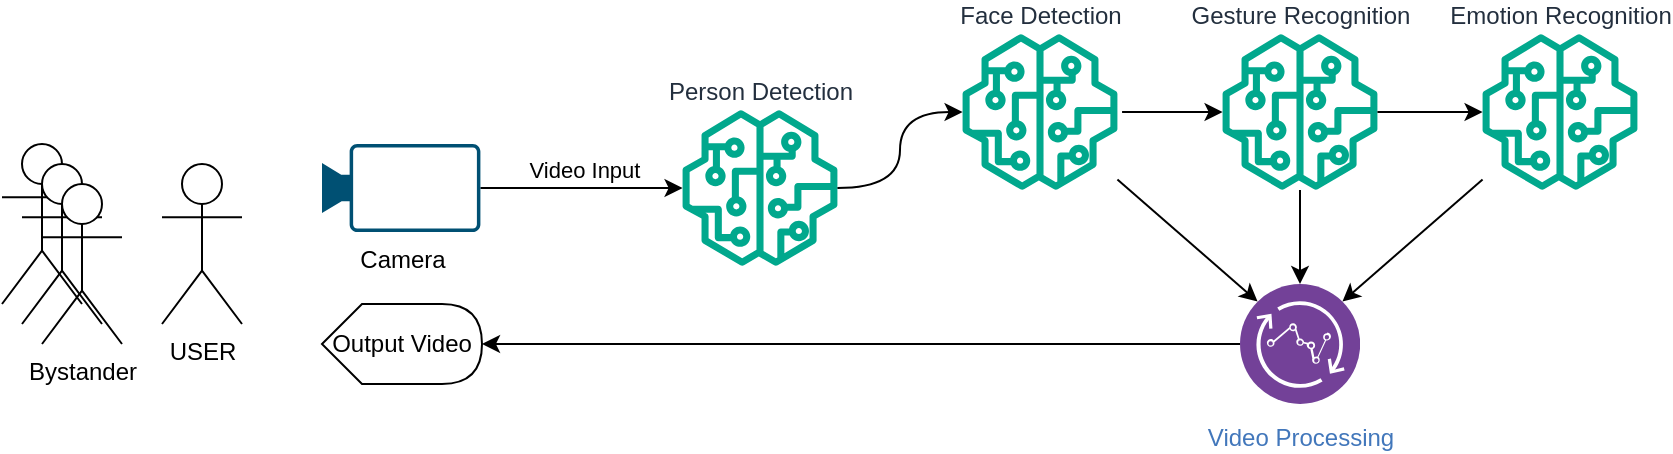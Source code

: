 <mxfile version="22.1.16" type="device">
  <diagram name="Page-1" id="jpyjMWJpWtdxexlT1Z2H">
    <mxGraphModel dx="1382" dy="772" grid="1" gridSize="10" guides="1" tooltips="1" connect="1" arrows="1" fold="1" page="1" pageScale="1" pageWidth="1169" pageHeight="827" background="#ffffff" math="0" shadow="0">
      <root>
        <mxCell id="0" />
        <mxCell id="1" parent="0" />
        <mxCell id="71919IxyQ9wZZlyOsHlX-1" value="USER" style="shape=umlActor;verticalLabelPosition=bottom;verticalAlign=top;html=1;outlineConnect=0;" parent="1" vertex="1">
          <mxGeometry x="130" y="370" width="40" height="80" as="geometry" />
        </mxCell>
        <mxCell id="71919IxyQ9wZZlyOsHlX-8" style="edgeStyle=orthogonalEdgeStyle;rounded=0;orthogonalLoop=1;jettySize=auto;html=1;exitX=1;exitY=0.5;exitDx=0;exitDy=0;exitPerimeter=0;" parent="1" source="71919IxyQ9wZZlyOsHlX-3" target="y0oSjJ7tGJb9W4wplJDx-1" edge="1">
          <mxGeometry relative="1" as="geometry">
            <mxPoint x="436.6" y="382.4" as="targetPoint" />
          </mxGeometry>
        </mxCell>
        <mxCell id="71919IxyQ9wZZlyOsHlX-9" value="Video Input" style="edgeLabel;html=1;align=center;verticalAlign=middle;resizable=0;points=[];" parent="71919IxyQ9wZZlyOsHlX-8" vertex="1" connectable="0">
          <mxGeometry x="0.218" relative="1" as="geometry">
            <mxPoint x="-10" y="-9" as="offset" />
          </mxGeometry>
        </mxCell>
        <mxCell id="71919IxyQ9wZZlyOsHlX-3" value="Camera" style="points=[[0,0.5,0],[0.19,0.02,0],[0.59,0,0],[0.985,0.02,0],[1,0.5,0],[0.985,0.98,0],[0.59,1,0],[0.19,0.98,0]];verticalLabelPosition=bottom;sketch=0;html=1;verticalAlign=top;aspect=fixed;align=center;pointerEvents=1;shape=mxgraph.cisco19.camera;fillColor=#005073;strokeColor=none;" parent="1" vertex="1">
          <mxGeometry x="210" y="360" width="79.2" height="44" as="geometry" />
        </mxCell>
        <mxCell id="71919IxyQ9wZZlyOsHlX-4" value="Face Detection" style="sketch=0;outlineConnect=0;fontColor=#232F3E;gradientColor=none;fillColor=#01A88D;strokeColor=none;dashed=0;verticalLabelPosition=top;verticalAlign=bottom;align=center;html=1;fontSize=12;fontStyle=0;aspect=fixed;pointerEvents=1;shape=mxgraph.aws4.sagemaker_model;labelPosition=center;" parent="1" vertex="1">
          <mxGeometry x="530" y="305" width="78" height="78" as="geometry" />
        </mxCell>
        <mxCell id="71919IxyQ9wZZlyOsHlX-5" value="Gesture Recognition" style="sketch=0;outlineConnect=0;fontColor=#232F3E;gradientColor=none;fillColor=#01A88D;strokeColor=none;dashed=0;verticalLabelPosition=top;verticalAlign=bottom;align=center;html=1;fontSize=12;fontStyle=0;aspect=fixed;pointerEvents=1;shape=mxgraph.aws4.sagemaker_model;labelPosition=center;" parent="1" vertex="1">
          <mxGeometry x="660" y="305.0" width="78" height="78" as="geometry" />
        </mxCell>
        <mxCell id="71919IxyQ9wZZlyOsHlX-15" value="Emotion Recognition" style="sketch=0;outlineConnect=0;fontColor=#232F3E;gradientColor=none;fillColor=#01A88D;strokeColor=none;dashed=0;verticalLabelPosition=top;verticalAlign=bottom;align=center;html=1;fontSize=12;fontStyle=0;aspect=fixed;pointerEvents=1;shape=mxgraph.aws4.sagemaker_model;labelPosition=center;" parent="1" vertex="1">
          <mxGeometry x="790" y="305" width="78" height="78" as="geometry" />
        </mxCell>
        <mxCell id="71919IxyQ9wZZlyOsHlX-19" value="" style="shape=umlActor;verticalLabelPosition=bottom;verticalAlign=top;html=1;outlineConnect=0;" parent="1" vertex="1">
          <mxGeometry x="50" y="360" width="40" height="80" as="geometry" />
        </mxCell>
        <mxCell id="71919IxyQ9wZZlyOsHlX-18" value="" style="shape=umlActor;verticalLabelPosition=bottom;verticalAlign=top;html=1;outlineConnect=0;" parent="1" vertex="1">
          <mxGeometry x="60" y="370" width="40" height="80" as="geometry" />
        </mxCell>
        <mxCell id="71919IxyQ9wZZlyOsHlX-17" value="Bystander" style="shape=umlActor;verticalLabelPosition=bottom;verticalAlign=top;html=1;outlineConnect=0;" parent="1" vertex="1">
          <mxGeometry x="70" y="380" width="40" height="80" as="geometry" />
        </mxCell>
        <mxCell id="71919IxyQ9wZZlyOsHlX-33" value="Output Video" style="shape=display;whiteSpace=wrap;html=1;" parent="1" vertex="1">
          <mxGeometry x="210" y="440" width="80" height="40" as="geometry" />
        </mxCell>
        <mxCell id="y0oSjJ7tGJb9W4wplJDx-1" value="Person Detection" style="sketch=0;outlineConnect=0;fontColor=#232F3E;gradientColor=none;fillColor=#01A88D;strokeColor=none;dashed=0;verticalLabelPosition=top;verticalAlign=bottom;align=center;html=1;fontSize=12;fontStyle=0;aspect=fixed;pointerEvents=1;shape=mxgraph.aws4.sagemaker_model;labelPosition=center;" vertex="1" parent="1">
          <mxGeometry x="390" y="343" width="78" height="78" as="geometry" />
        </mxCell>
        <mxCell id="y0oSjJ7tGJb9W4wplJDx-2" value="" style="endArrow=classic;html=1;rounded=0;edgeStyle=orthogonalEdgeStyle;curved=1;" edge="1" parent="1" source="y0oSjJ7tGJb9W4wplJDx-1" target="71919IxyQ9wZZlyOsHlX-4">
          <mxGeometry width="50" height="50" relative="1" as="geometry">
            <mxPoint x="560" y="600" as="sourcePoint" />
            <mxPoint x="610" y="550" as="targetPoint" />
            <Array as="points" />
          </mxGeometry>
        </mxCell>
        <mxCell id="y0oSjJ7tGJb9W4wplJDx-3" value="" style="endArrow=classic;html=1;rounded=0;exitX=1.03;exitY=0.5;exitDx=0;exitDy=0;exitPerimeter=0;" edge="1" parent="1" source="71919IxyQ9wZZlyOsHlX-4" target="71919IxyQ9wZZlyOsHlX-5">
          <mxGeometry width="50" height="50" relative="1" as="geometry">
            <mxPoint x="478" y="487" as="sourcePoint" />
            <mxPoint x="540" y="487" as="targetPoint" />
          </mxGeometry>
        </mxCell>
        <mxCell id="y0oSjJ7tGJb9W4wplJDx-4" value="" style="endArrow=classic;html=1;rounded=0;" edge="1" parent="1" source="71919IxyQ9wZZlyOsHlX-5" target="71919IxyQ9wZZlyOsHlX-15">
          <mxGeometry width="50" height="50" relative="1" as="geometry">
            <mxPoint x="488" y="497" as="sourcePoint" />
            <mxPoint x="550" y="497" as="targetPoint" />
          </mxGeometry>
        </mxCell>
        <mxCell id="y0oSjJ7tGJb9W4wplJDx-5" value="" style="endArrow=classic;html=1;rounded=0;entryX=1;entryY=0.5;entryDx=0;entryDy=0;entryPerimeter=0;exitX=0;exitY=0.5;exitDx=0;exitDy=0;" edge="1" parent="1" source="y0oSjJ7tGJb9W4wplJDx-6" target="71919IxyQ9wZZlyOsHlX-33">
          <mxGeometry width="50" height="50" relative="1" as="geometry">
            <mxPoint x="560" y="600" as="sourcePoint" />
            <mxPoint x="610" y="550" as="targetPoint" />
          </mxGeometry>
        </mxCell>
        <mxCell id="y0oSjJ7tGJb9W4wplJDx-6" value="Video Processing" style="image;aspect=fixed;perimeter=ellipsePerimeter;html=1;align=center;shadow=0;dashed=0;fontColor=#4277BB;labelBackgroundColor=default;fontSize=12;spacingTop=3;image=img/lib/ibm/analytics/streaming_computing.svg;" vertex="1" parent="1">
          <mxGeometry x="669" y="430" width="60" height="60" as="geometry" />
        </mxCell>
        <mxCell id="y0oSjJ7tGJb9W4wplJDx-9" value="" style="endArrow=classic;html=1;rounded=0;entryX=0;entryY=0;entryDx=0;entryDy=0;" edge="1" parent="1" source="71919IxyQ9wZZlyOsHlX-4" target="y0oSjJ7tGJb9W4wplJDx-6">
          <mxGeometry width="50" height="50" relative="1" as="geometry">
            <mxPoint x="570" y="540" as="sourcePoint" />
            <mxPoint x="620" y="490" as="targetPoint" />
          </mxGeometry>
        </mxCell>
        <mxCell id="y0oSjJ7tGJb9W4wplJDx-10" value="" style="endArrow=classic;html=1;rounded=0;entryX=1;entryY=0;entryDx=0;entryDy=0;" edge="1" parent="1" source="71919IxyQ9wZZlyOsHlX-15" target="y0oSjJ7tGJb9W4wplJDx-6">
          <mxGeometry width="50" height="50" relative="1" as="geometry">
            <mxPoint x="570" y="540" as="sourcePoint" />
            <mxPoint x="620" y="490" as="targetPoint" />
          </mxGeometry>
        </mxCell>
        <mxCell id="y0oSjJ7tGJb9W4wplJDx-11" value="" style="endArrow=classic;html=1;rounded=0;entryX=0.5;entryY=0;entryDx=0;entryDy=0;" edge="1" parent="1" source="71919IxyQ9wZZlyOsHlX-5" target="y0oSjJ7tGJb9W4wplJDx-6">
          <mxGeometry width="50" height="50" relative="1" as="geometry">
            <mxPoint x="570" y="540" as="sourcePoint" />
            <mxPoint x="620" y="490" as="targetPoint" />
          </mxGeometry>
        </mxCell>
      </root>
    </mxGraphModel>
  </diagram>
</mxfile>
